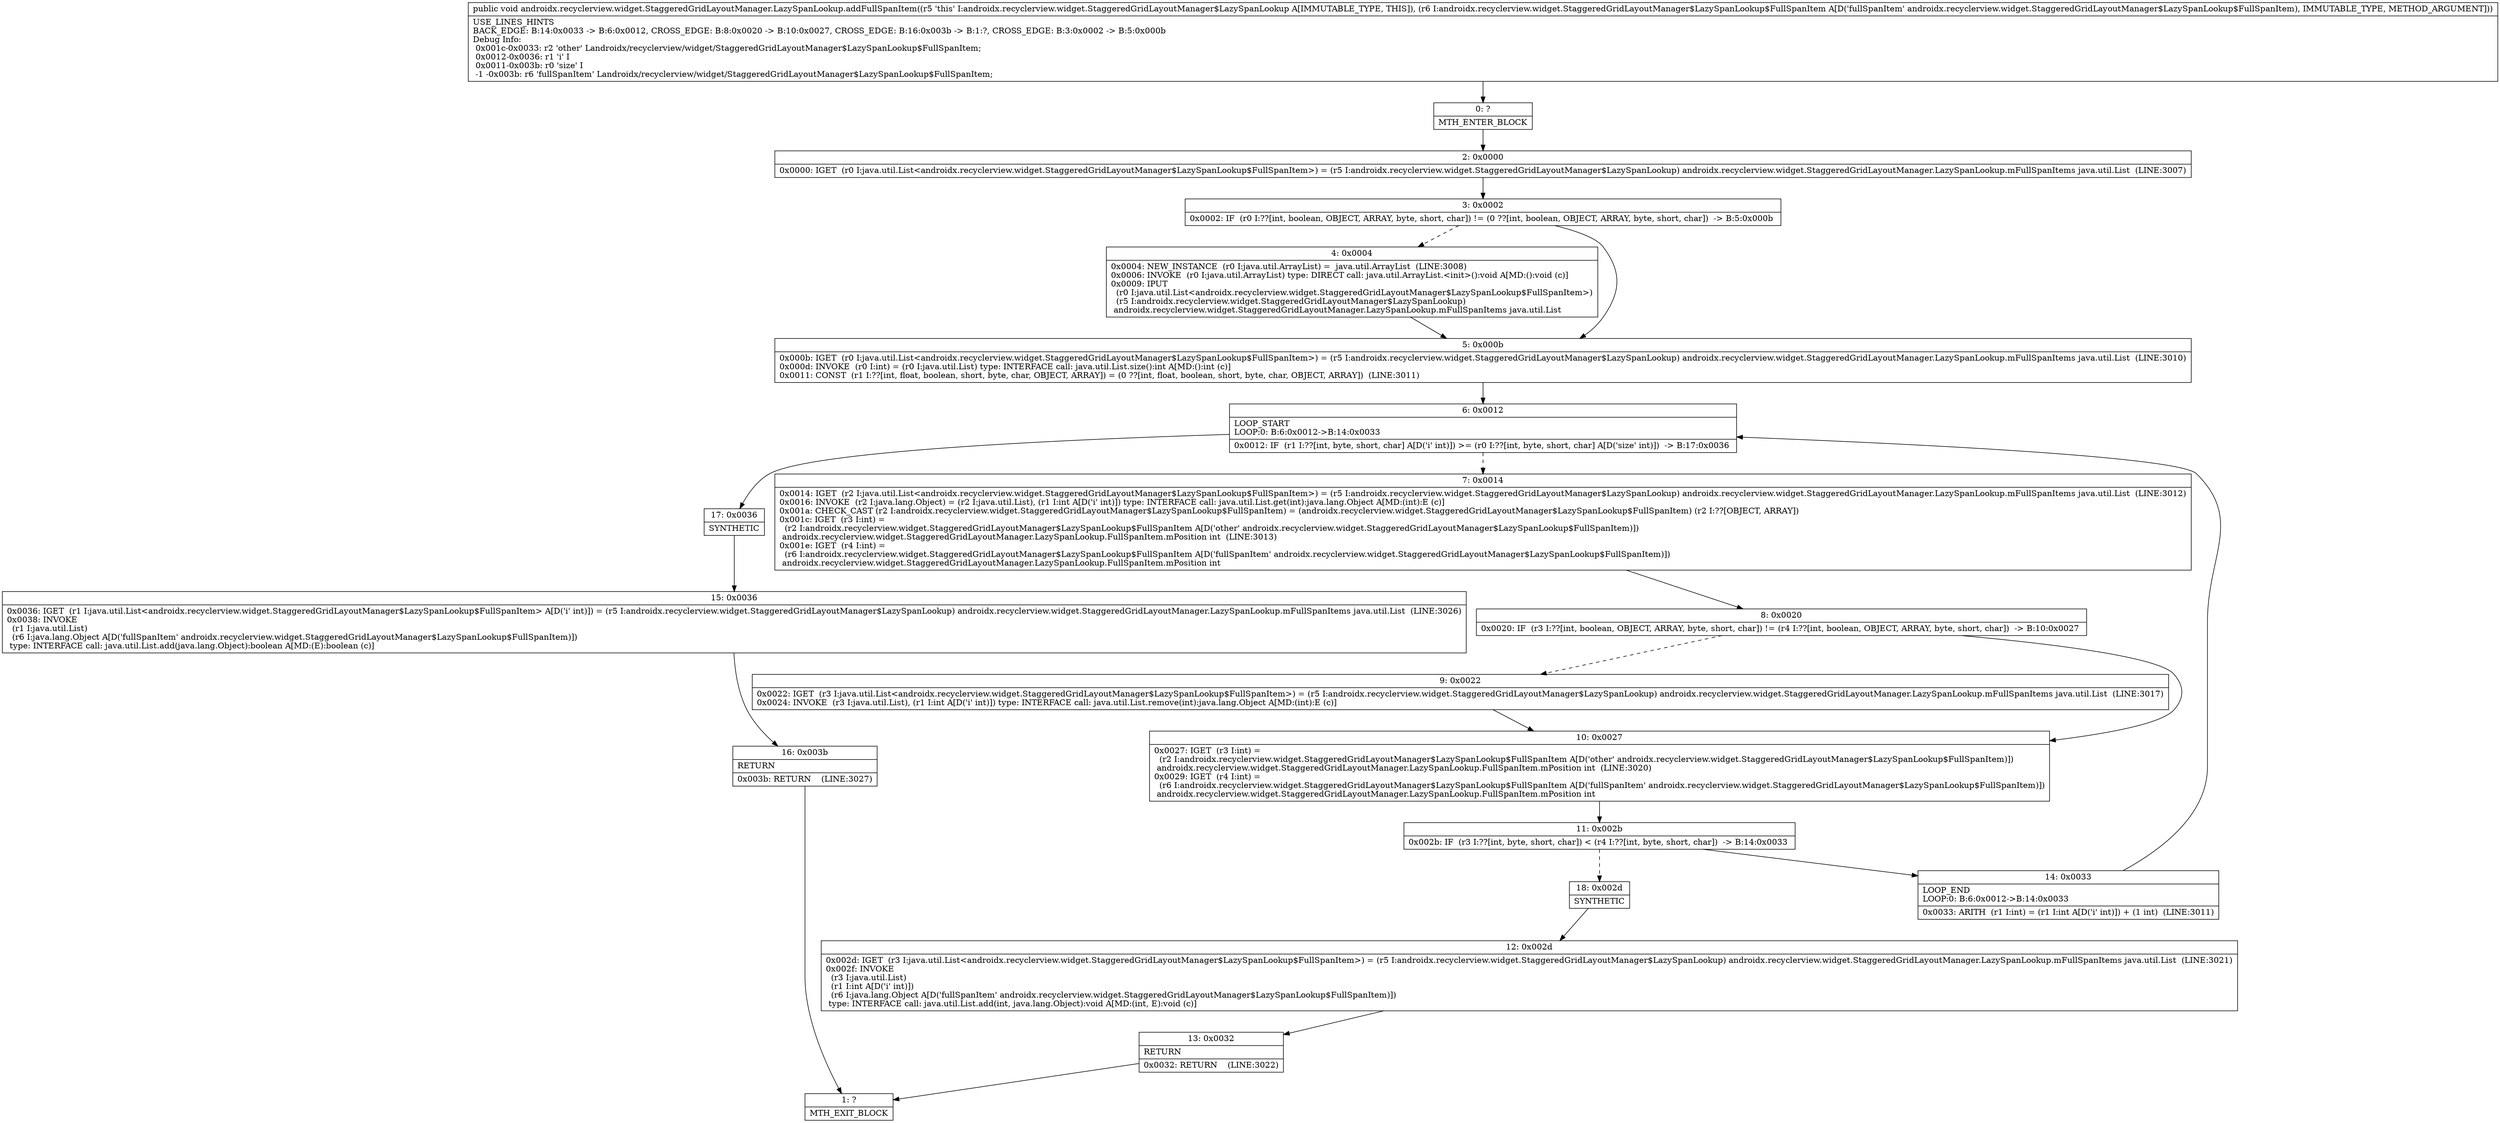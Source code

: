 digraph "CFG forandroidx.recyclerview.widget.StaggeredGridLayoutManager.LazySpanLookup.addFullSpanItem(Landroidx\/recyclerview\/widget\/StaggeredGridLayoutManager$LazySpanLookup$FullSpanItem;)V" {
Node_0 [shape=record,label="{0\:\ ?|MTH_ENTER_BLOCK\l}"];
Node_2 [shape=record,label="{2\:\ 0x0000|0x0000: IGET  (r0 I:java.util.List\<androidx.recyclerview.widget.StaggeredGridLayoutManager$LazySpanLookup$FullSpanItem\>) = (r5 I:androidx.recyclerview.widget.StaggeredGridLayoutManager$LazySpanLookup) androidx.recyclerview.widget.StaggeredGridLayoutManager.LazySpanLookup.mFullSpanItems java.util.List  (LINE:3007)\l}"];
Node_3 [shape=record,label="{3\:\ 0x0002|0x0002: IF  (r0 I:??[int, boolean, OBJECT, ARRAY, byte, short, char]) != (0 ??[int, boolean, OBJECT, ARRAY, byte, short, char])  \-\> B:5:0x000b \l}"];
Node_4 [shape=record,label="{4\:\ 0x0004|0x0004: NEW_INSTANCE  (r0 I:java.util.ArrayList) =  java.util.ArrayList  (LINE:3008)\l0x0006: INVOKE  (r0 I:java.util.ArrayList) type: DIRECT call: java.util.ArrayList.\<init\>():void A[MD:():void (c)]\l0x0009: IPUT  \l  (r0 I:java.util.List\<androidx.recyclerview.widget.StaggeredGridLayoutManager$LazySpanLookup$FullSpanItem\>)\l  (r5 I:androidx.recyclerview.widget.StaggeredGridLayoutManager$LazySpanLookup)\l androidx.recyclerview.widget.StaggeredGridLayoutManager.LazySpanLookup.mFullSpanItems java.util.List \l}"];
Node_5 [shape=record,label="{5\:\ 0x000b|0x000b: IGET  (r0 I:java.util.List\<androidx.recyclerview.widget.StaggeredGridLayoutManager$LazySpanLookup$FullSpanItem\>) = (r5 I:androidx.recyclerview.widget.StaggeredGridLayoutManager$LazySpanLookup) androidx.recyclerview.widget.StaggeredGridLayoutManager.LazySpanLookup.mFullSpanItems java.util.List  (LINE:3010)\l0x000d: INVOKE  (r0 I:int) = (r0 I:java.util.List) type: INTERFACE call: java.util.List.size():int A[MD:():int (c)]\l0x0011: CONST  (r1 I:??[int, float, boolean, short, byte, char, OBJECT, ARRAY]) = (0 ??[int, float, boolean, short, byte, char, OBJECT, ARRAY])  (LINE:3011)\l}"];
Node_6 [shape=record,label="{6\:\ 0x0012|LOOP_START\lLOOP:0: B:6:0x0012\-\>B:14:0x0033\l|0x0012: IF  (r1 I:??[int, byte, short, char] A[D('i' int)]) \>= (r0 I:??[int, byte, short, char] A[D('size' int)])  \-\> B:17:0x0036 \l}"];
Node_7 [shape=record,label="{7\:\ 0x0014|0x0014: IGET  (r2 I:java.util.List\<androidx.recyclerview.widget.StaggeredGridLayoutManager$LazySpanLookup$FullSpanItem\>) = (r5 I:androidx.recyclerview.widget.StaggeredGridLayoutManager$LazySpanLookup) androidx.recyclerview.widget.StaggeredGridLayoutManager.LazySpanLookup.mFullSpanItems java.util.List  (LINE:3012)\l0x0016: INVOKE  (r2 I:java.lang.Object) = (r2 I:java.util.List), (r1 I:int A[D('i' int)]) type: INTERFACE call: java.util.List.get(int):java.lang.Object A[MD:(int):E (c)]\l0x001a: CHECK_CAST (r2 I:androidx.recyclerview.widget.StaggeredGridLayoutManager$LazySpanLookup$FullSpanItem) = (androidx.recyclerview.widget.StaggeredGridLayoutManager$LazySpanLookup$FullSpanItem) (r2 I:??[OBJECT, ARRAY]) \l0x001c: IGET  (r3 I:int) = \l  (r2 I:androidx.recyclerview.widget.StaggeredGridLayoutManager$LazySpanLookup$FullSpanItem A[D('other' androidx.recyclerview.widget.StaggeredGridLayoutManager$LazySpanLookup$FullSpanItem)])\l androidx.recyclerview.widget.StaggeredGridLayoutManager.LazySpanLookup.FullSpanItem.mPosition int  (LINE:3013)\l0x001e: IGET  (r4 I:int) = \l  (r6 I:androidx.recyclerview.widget.StaggeredGridLayoutManager$LazySpanLookup$FullSpanItem A[D('fullSpanItem' androidx.recyclerview.widget.StaggeredGridLayoutManager$LazySpanLookup$FullSpanItem)])\l androidx.recyclerview.widget.StaggeredGridLayoutManager.LazySpanLookup.FullSpanItem.mPosition int \l}"];
Node_8 [shape=record,label="{8\:\ 0x0020|0x0020: IF  (r3 I:??[int, boolean, OBJECT, ARRAY, byte, short, char]) != (r4 I:??[int, boolean, OBJECT, ARRAY, byte, short, char])  \-\> B:10:0x0027 \l}"];
Node_9 [shape=record,label="{9\:\ 0x0022|0x0022: IGET  (r3 I:java.util.List\<androidx.recyclerview.widget.StaggeredGridLayoutManager$LazySpanLookup$FullSpanItem\>) = (r5 I:androidx.recyclerview.widget.StaggeredGridLayoutManager$LazySpanLookup) androidx.recyclerview.widget.StaggeredGridLayoutManager.LazySpanLookup.mFullSpanItems java.util.List  (LINE:3017)\l0x0024: INVOKE  (r3 I:java.util.List), (r1 I:int A[D('i' int)]) type: INTERFACE call: java.util.List.remove(int):java.lang.Object A[MD:(int):E (c)]\l}"];
Node_10 [shape=record,label="{10\:\ 0x0027|0x0027: IGET  (r3 I:int) = \l  (r2 I:androidx.recyclerview.widget.StaggeredGridLayoutManager$LazySpanLookup$FullSpanItem A[D('other' androidx.recyclerview.widget.StaggeredGridLayoutManager$LazySpanLookup$FullSpanItem)])\l androidx.recyclerview.widget.StaggeredGridLayoutManager.LazySpanLookup.FullSpanItem.mPosition int  (LINE:3020)\l0x0029: IGET  (r4 I:int) = \l  (r6 I:androidx.recyclerview.widget.StaggeredGridLayoutManager$LazySpanLookup$FullSpanItem A[D('fullSpanItem' androidx.recyclerview.widget.StaggeredGridLayoutManager$LazySpanLookup$FullSpanItem)])\l androidx.recyclerview.widget.StaggeredGridLayoutManager.LazySpanLookup.FullSpanItem.mPosition int \l}"];
Node_11 [shape=record,label="{11\:\ 0x002b|0x002b: IF  (r3 I:??[int, byte, short, char]) \< (r4 I:??[int, byte, short, char])  \-\> B:14:0x0033 \l}"];
Node_14 [shape=record,label="{14\:\ 0x0033|LOOP_END\lLOOP:0: B:6:0x0012\-\>B:14:0x0033\l|0x0033: ARITH  (r1 I:int) = (r1 I:int A[D('i' int)]) + (1 int)  (LINE:3011)\l}"];
Node_18 [shape=record,label="{18\:\ 0x002d|SYNTHETIC\l}"];
Node_12 [shape=record,label="{12\:\ 0x002d|0x002d: IGET  (r3 I:java.util.List\<androidx.recyclerview.widget.StaggeredGridLayoutManager$LazySpanLookup$FullSpanItem\>) = (r5 I:androidx.recyclerview.widget.StaggeredGridLayoutManager$LazySpanLookup) androidx.recyclerview.widget.StaggeredGridLayoutManager.LazySpanLookup.mFullSpanItems java.util.List  (LINE:3021)\l0x002f: INVOKE  \l  (r3 I:java.util.List)\l  (r1 I:int A[D('i' int)])\l  (r6 I:java.lang.Object A[D('fullSpanItem' androidx.recyclerview.widget.StaggeredGridLayoutManager$LazySpanLookup$FullSpanItem)])\l type: INTERFACE call: java.util.List.add(int, java.lang.Object):void A[MD:(int, E):void (c)]\l}"];
Node_13 [shape=record,label="{13\:\ 0x0032|RETURN\l|0x0032: RETURN    (LINE:3022)\l}"];
Node_1 [shape=record,label="{1\:\ ?|MTH_EXIT_BLOCK\l}"];
Node_17 [shape=record,label="{17\:\ 0x0036|SYNTHETIC\l}"];
Node_15 [shape=record,label="{15\:\ 0x0036|0x0036: IGET  (r1 I:java.util.List\<androidx.recyclerview.widget.StaggeredGridLayoutManager$LazySpanLookup$FullSpanItem\> A[D('i' int)]) = (r5 I:androidx.recyclerview.widget.StaggeredGridLayoutManager$LazySpanLookup) androidx.recyclerview.widget.StaggeredGridLayoutManager.LazySpanLookup.mFullSpanItems java.util.List  (LINE:3026)\l0x0038: INVOKE  \l  (r1 I:java.util.List)\l  (r6 I:java.lang.Object A[D('fullSpanItem' androidx.recyclerview.widget.StaggeredGridLayoutManager$LazySpanLookup$FullSpanItem)])\l type: INTERFACE call: java.util.List.add(java.lang.Object):boolean A[MD:(E):boolean (c)]\l}"];
Node_16 [shape=record,label="{16\:\ 0x003b|RETURN\l|0x003b: RETURN    (LINE:3027)\l}"];
MethodNode[shape=record,label="{public void androidx.recyclerview.widget.StaggeredGridLayoutManager.LazySpanLookup.addFullSpanItem((r5 'this' I:androidx.recyclerview.widget.StaggeredGridLayoutManager$LazySpanLookup A[IMMUTABLE_TYPE, THIS]), (r6 I:androidx.recyclerview.widget.StaggeredGridLayoutManager$LazySpanLookup$FullSpanItem A[D('fullSpanItem' androidx.recyclerview.widget.StaggeredGridLayoutManager$LazySpanLookup$FullSpanItem), IMMUTABLE_TYPE, METHOD_ARGUMENT]))  | USE_LINES_HINTS\lBACK_EDGE: B:14:0x0033 \-\> B:6:0x0012, CROSS_EDGE: B:8:0x0020 \-\> B:10:0x0027, CROSS_EDGE: B:16:0x003b \-\> B:1:?, CROSS_EDGE: B:3:0x0002 \-\> B:5:0x000b\lDebug Info:\l  0x001c\-0x0033: r2 'other' Landroidx\/recyclerview\/widget\/StaggeredGridLayoutManager$LazySpanLookup$FullSpanItem;\l  0x0012\-0x0036: r1 'i' I\l  0x0011\-0x003b: r0 'size' I\l  \-1 \-0x003b: r6 'fullSpanItem' Landroidx\/recyclerview\/widget\/StaggeredGridLayoutManager$LazySpanLookup$FullSpanItem;\l}"];
MethodNode -> Node_0;Node_0 -> Node_2;
Node_2 -> Node_3;
Node_3 -> Node_4[style=dashed];
Node_3 -> Node_5;
Node_4 -> Node_5;
Node_5 -> Node_6;
Node_6 -> Node_7[style=dashed];
Node_6 -> Node_17;
Node_7 -> Node_8;
Node_8 -> Node_9[style=dashed];
Node_8 -> Node_10;
Node_9 -> Node_10;
Node_10 -> Node_11;
Node_11 -> Node_14;
Node_11 -> Node_18[style=dashed];
Node_14 -> Node_6;
Node_18 -> Node_12;
Node_12 -> Node_13;
Node_13 -> Node_1;
Node_17 -> Node_15;
Node_15 -> Node_16;
Node_16 -> Node_1;
}

